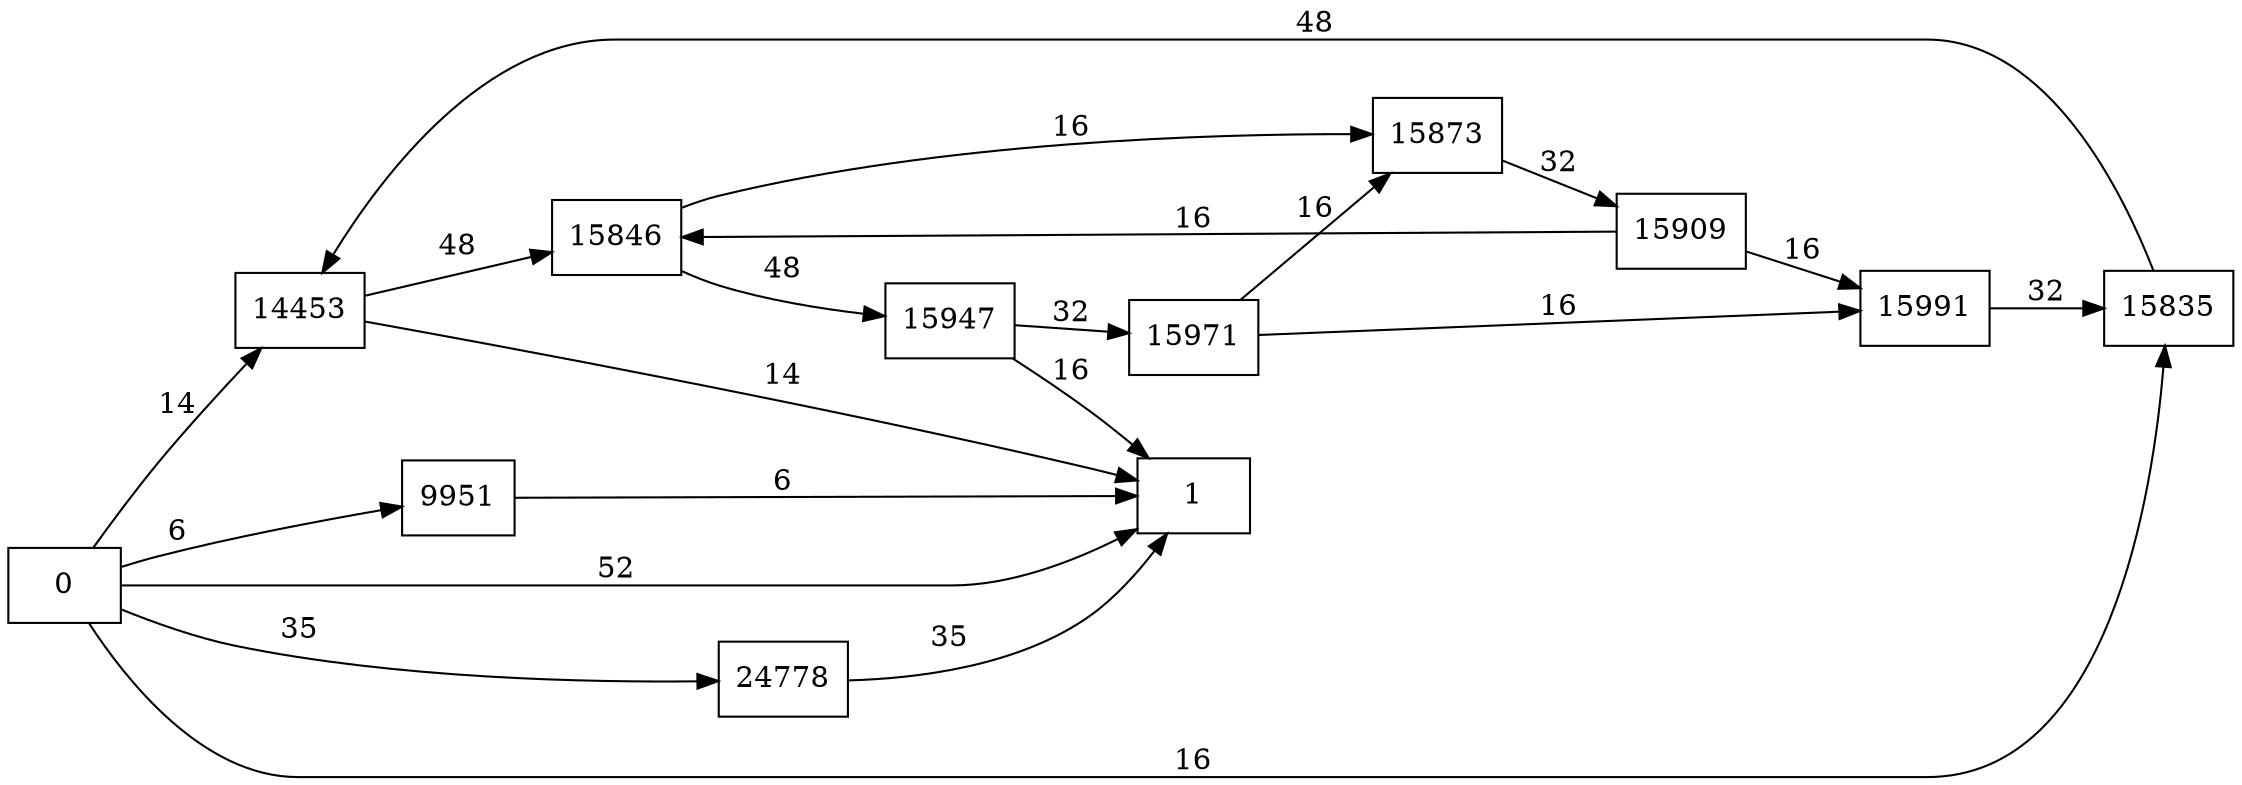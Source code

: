 digraph {
	graph [rankdir=LR]
	node [shape=rectangle]
	9951 -> 1 [label=6]
	14453 -> 1 [label=14]
	14453 -> 15846 [label=48]
	15835 -> 14453 [label=48]
	15846 -> 15873 [label=16]
	15846 -> 15947 [label=48]
	15873 -> 15909 [label=32]
	15909 -> 15846 [label=16]
	15909 -> 15991 [label=16]
	15947 -> 15971 [label=32]
	15947 -> 1 [label=16]
	15971 -> 15873 [label=16]
	15971 -> 15991 [label=16]
	15991 -> 15835 [label=32]
	24778 -> 1 [label=35]
	0 -> 1 [label=52]
	0 -> 9951 [label=6]
	0 -> 14453 [label=14]
	0 -> 15835 [label=16]
	0 -> 24778 [label=35]
}
